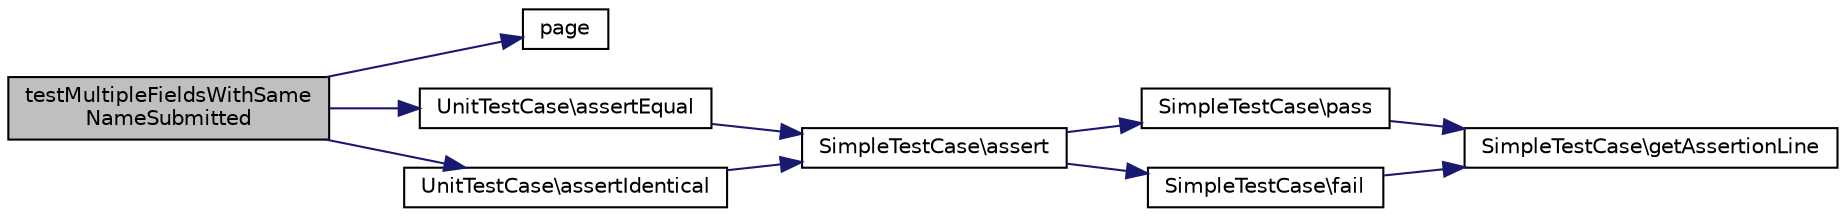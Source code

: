 digraph "testMultipleFieldsWithSameNameSubmitted"
{
  edge [fontname="Helvetica",fontsize="10",labelfontname="Helvetica",labelfontsize="10"];
  node [fontname="Helvetica",fontsize="10",shape=record];
  rankdir="LR";
  Node1 [label="testMultipleFieldsWithSame\lNameSubmitted",height=0.2,width=0.4,color="black", fillcolor="grey75", style="filled" fontcolor="black"];
  Node1 -> Node2 [color="midnightblue",fontsize="10",style="solid",fontname="Helvetica"];
  Node2 [label="page",height=0.2,width=0.4,color="black", fillcolor="white", style="filled",URL="$class_test_of_form.html#afba69735ab9cb54f858dbab555107eb7"];
  Node1 -> Node3 [color="midnightblue",fontsize="10",style="solid",fontname="Helvetica"];
  Node3 [label="UnitTestCase\\assertEqual",height=0.2,width=0.4,color="black", fillcolor="white", style="filled",URL="$class_unit_test_case.html#a4dfd80fc987c7176bc85e680aeb98161"];
  Node3 -> Node4 [color="midnightblue",fontsize="10",style="solid",fontname="Helvetica"];
  Node4 [label="SimpleTestCase\\assert",height=0.2,width=0.4,color="black", fillcolor="white", style="filled",URL="$class_simple_test_case.html#a9be3866087958c52771a4eb0921a80f8"];
  Node4 -> Node5 [color="midnightblue",fontsize="10",style="solid",fontname="Helvetica"];
  Node5 [label="SimpleTestCase\\pass",height=0.2,width=0.4,color="black", fillcolor="white", style="filled",URL="$class_simple_test_case.html#a413ec6a28c017c7f5c08af552930a023"];
  Node5 -> Node6 [color="midnightblue",fontsize="10",style="solid",fontname="Helvetica"];
  Node6 [label="SimpleTestCase\\getAssertionLine",height=0.2,width=0.4,color="black", fillcolor="white", style="filled",URL="$class_simple_test_case.html#a4389a897171547fc4545f56a75bf0c9f"];
  Node4 -> Node7 [color="midnightblue",fontsize="10",style="solid",fontname="Helvetica"];
  Node7 [label="SimpleTestCase\\fail",height=0.2,width=0.4,color="black", fillcolor="white", style="filled",URL="$class_simple_test_case.html#a74070e976d1372da2111be1c059c6ce3"];
  Node7 -> Node6 [color="midnightblue",fontsize="10",style="solid",fontname="Helvetica"];
  Node1 -> Node8 [color="midnightblue",fontsize="10",style="solid",fontname="Helvetica"];
  Node8 [label="UnitTestCase\\assertIdentical",height=0.2,width=0.4,color="black", fillcolor="white", style="filled",URL="$class_unit_test_case.html#a3cff1cbfb5adaab99797d5fc5e91cebd"];
  Node8 -> Node4 [color="midnightblue",fontsize="10",style="solid",fontname="Helvetica"];
}
